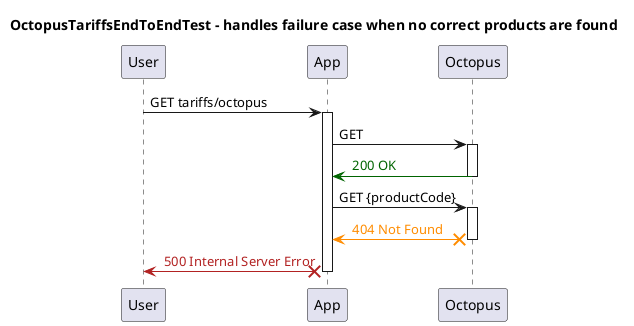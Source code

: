 @startuml
title OctopusTariffsEndToEndTest - handles failure case when no correct products are found
participant "User"
participant "App"
participant "Octopus"
"User" -> "App": GET tariffs/octopus
activate "App"
"App" -> "Octopus": GET 
activate "Octopus"

"Octopus" -[#DarkGreen]> "App": <color:DarkGreen> 200 OK
deactivate "Octopus"
"App" -> "Octopus": GET {productCode}
activate "Octopus"

"Octopus" X-[#DarkOrange]> "App": <color:DarkOrange> 404 Not Found
deactivate "Octopus"
"App" X-[#FireBrick]> "User": <color:FireBrick> 500 Internal Server Error
deactivate "App"
@enduml